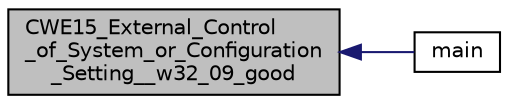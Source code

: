 digraph "CWE15_External_Control_of_System_or_Configuration_Setting__w32_09_good"
{
  edge [fontname="Helvetica",fontsize="10",labelfontname="Helvetica",labelfontsize="10"];
  node [fontname="Helvetica",fontsize="10",shape=record];
  rankdir="LR";
  Node52 [label="CWE15_External_Control\l_of_System_or_Configuration\l_Setting__w32_09_good",height=0.2,width=0.4,color="black", fillcolor="grey75", style="filled", fontcolor="black"];
  Node52 -> Node53 [dir="back",color="midnightblue",fontsize="10",style="solid",fontname="Helvetica"];
  Node53 [label="main",height=0.2,width=0.4,color="black", fillcolor="white", style="filled",URL="$main_8cpp.html#a0ddf1224851353fc92bfbff6f499fa97"];
}
